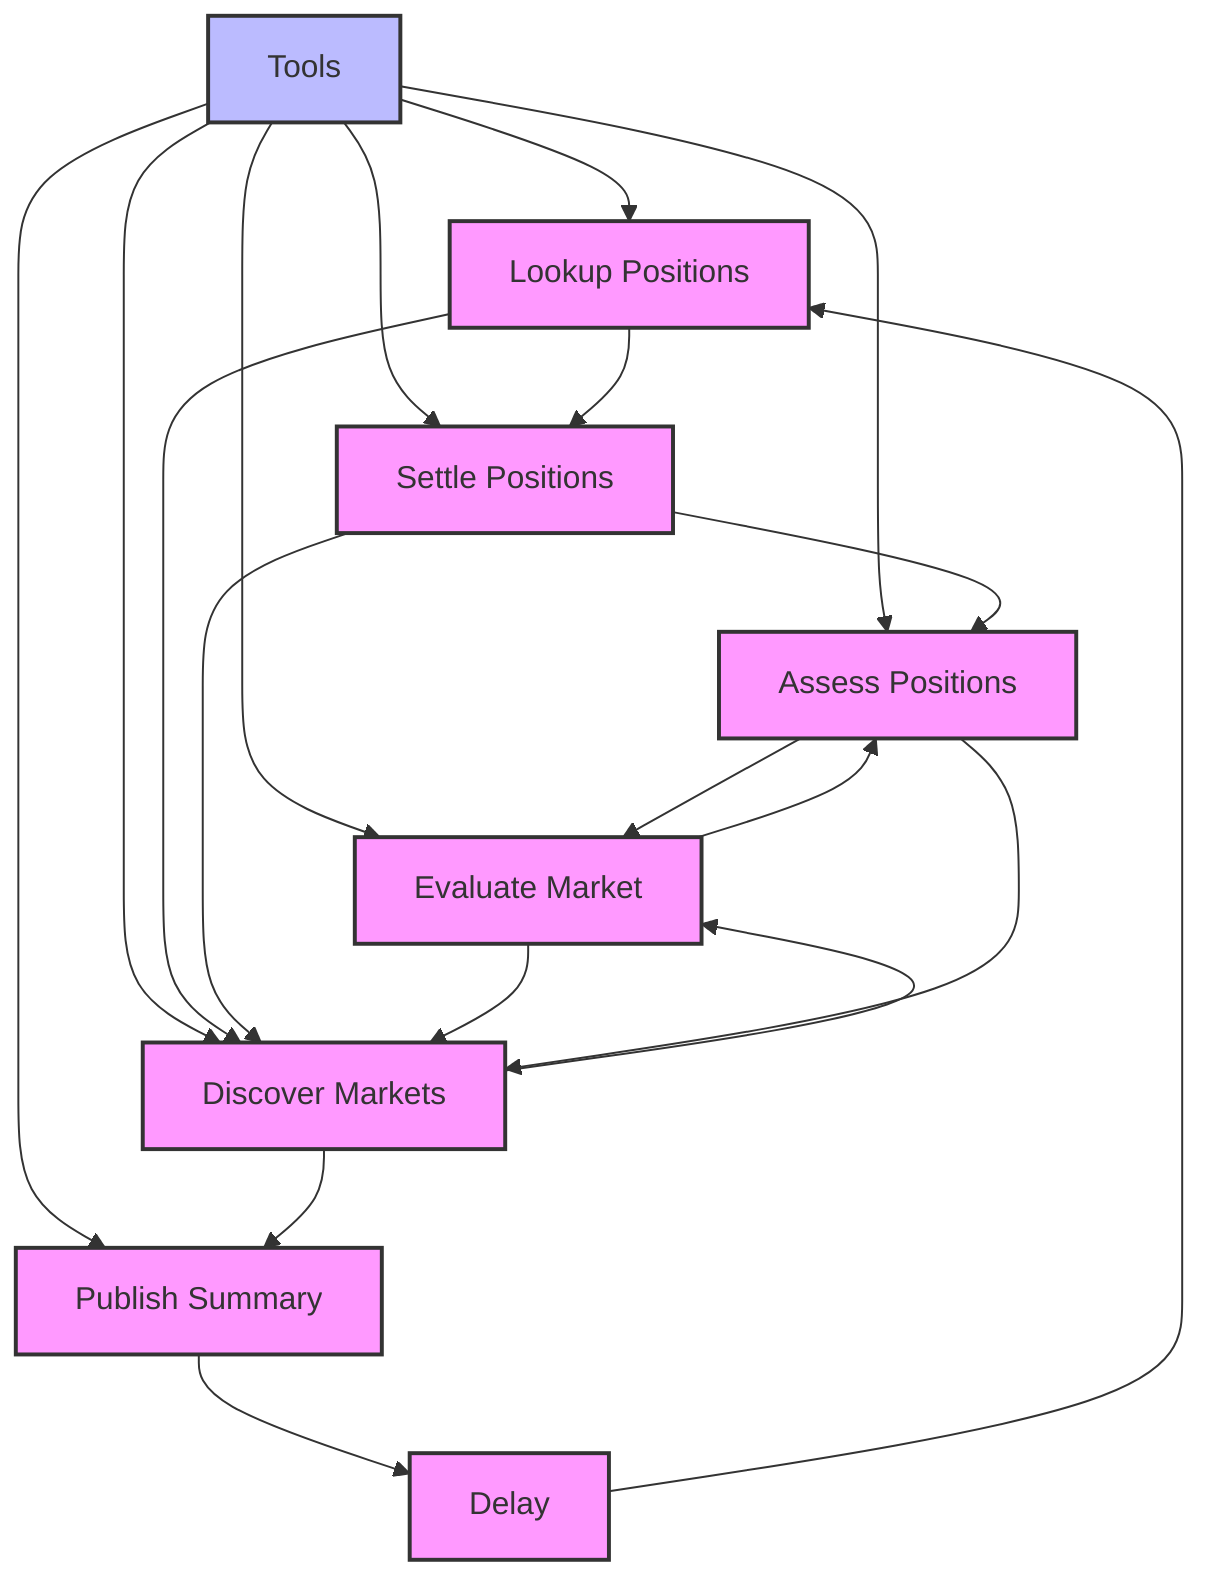 graph TD;
  lookup[Lookup Positions]:::node;
  settle_positions[Settle Positions]:::node;
  assess_positions[Assess Positions]:::node;
  discover_markets[Discover Markets]:::node;
  evaluate_market[Evaluate Market]:::node;
  publish_summary[Publish Summary]:::node;
  delay[Delay]:::node;
  tools[Tools]:::tool;
  tools --> lookup;
  tools --> settle_positions;
  tools --> assess_positions;
  tools --> discover_markets;
  tools --> evaluate_market;
  tools --> publish_summary;
  lookup --> settle_positions;
  lookup --> discover_markets;
  settle_positions --> assess_positions;
  settle_positions --> discover_markets;
  assess_positions --> evaluate_market;
  evaluate_market --> assess_positions;
  discover_markets --> evaluate_market;
  evaluate_market --> discover_markets;
  assess_positions --> discover_markets;
  discover_markets --> publish_summary;
  publish_summary --> delay;
  delay --> lookup;

classDef node fill:#f9f,stroke:#333,stroke-width:2px;
classDef tool fill:#bbf,stroke:#333,stroke-width:2px;